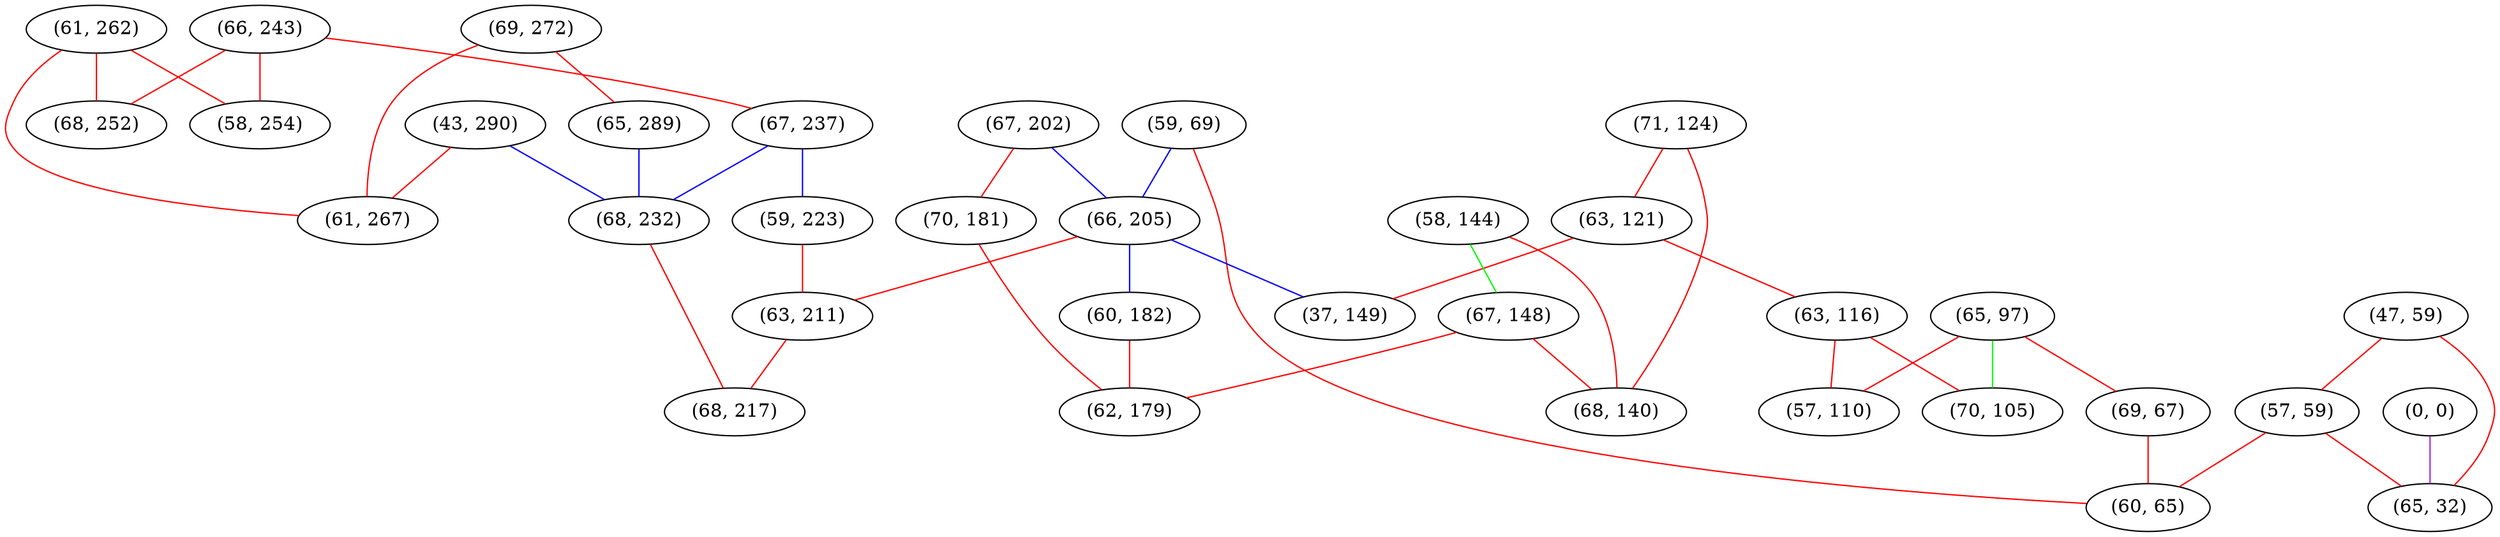 graph "" {
"(61, 262)";
"(66, 243)";
"(58, 254)";
"(43, 290)";
"(59, 69)";
"(71, 124)";
"(65, 97)";
"(68, 252)";
"(69, 272)";
"(67, 237)";
"(67, 202)";
"(70, 181)";
"(66, 205)";
"(63, 121)";
"(58, 144)";
"(47, 59)";
"(0, 0)";
"(60, 182)";
"(63, 116)";
"(57, 59)";
"(57, 110)";
"(59, 223)";
"(65, 289)";
"(69, 67)";
"(70, 105)";
"(68, 232)";
"(63, 211)";
"(67, 148)";
"(61, 267)";
"(68, 140)";
"(60, 65)";
"(37, 149)";
"(62, 179)";
"(68, 217)";
"(65, 32)";
"(61, 262)" -- "(68, 252)"  [color=red, key=0, weight=1];
"(61, 262)" -- "(58, 254)"  [color=red, key=0, weight=1];
"(61, 262)" -- "(61, 267)"  [color=red, key=0, weight=1];
"(66, 243)" -- "(68, 252)"  [color=red, key=0, weight=1];
"(66, 243)" -- "(58, 254)"  [color=red, key=0, weight=1];
"(66, 243)" -- "(67, 237)"  [color=red, key=0, weight=1];
"(43, 290)" -- "(68, 232)"  [color=blue, key=0, weight=3];
"(43, 290)" -- "(61, 267)"  [color=red, key=0, weight=1];
"(59, 69)" -- "(66, 205)"  [color=blue, key=0, weight=3];
"(59, 69)" -- "(60, 65)"  [color=red, key=0, weight=1];
"(71, 124)" -- "(68, 140)"  [color=red, key=0, weight=1];
"(71, 124)" -- "(63, 121)"  [color=red, key=0, weight=1];
"(65, 97)" -- "(70, 105)"  [color=green, key=0, weight=2];
"(65, 97)" -- "(57, 110)"  [color=red, key=0, weight=1];
"(65, 97)" -- "(69, 67)"  [color=red, key=0, weight=1];
"(69, 272)" -- "(65, 289)"  [color=red, key=0, weight=1];
"(69, 272)" -- "(61, 267)"  [color=red, key=0, weight=1];
"(67, 237)" -- "(59, 223)"  [color=blue, key=0, weight=3];
"(67, 237)" -- "(68, 232)"  [color=blue, key=0, weight=3];
"(67, 202)" -- "(66, 205)"  [color=blue, key=0, weight=3];
"(67, 202)" -- "(70, 181)"  [color=red, key=0, weight=1];
"(70, 181)" -- "(62, 179)"  [color=red, key=0, weight=1];
"(66, 205)" -- "(63, 211)"  [color=red, key=0, weight=1];
"(66, 205)" -- "(60, 182)"  [color=blue, key=0, weight=3];
"(66, 205)" -- "(37, 149)"  [color=blue, key=0, weight=3];
"(63, 121)" -- "(63, 116)"  [color=red, key=0, weight=1];
"(63, 121)" -- "(37, 149)"  [color=red, key=0, weight=1];
"(58, 144)" -- "(68, 140)"  [color=red, key=0, weight=1];
"(58, 144)" -- "(67, 148)"  [color=green, key=0, weight=2];
"(47, 59)" -- "(65, 32)"  [color=red, key=0, weight=1];
"(47, 59)" -- "(57, 59)"  [color=red, key=0, weight=1];
"(0, 0)" -- "(65, 32)"  [color=purple, key=0, weight=4];
"(60, 182)" -- "(62, 179)"  [color=red, key=0, weight=1];
"(63, 116)" -- "(70, 105)"  [color=red, key=0, weight=1];
"(63, 116)" -- "(57, 110)"  [color=red, key=0, weight=1];
"(57, 59)" -- "(65, 32)"  [color=red, key=0, weight=1];
"(57, 59)" -- "(60, 65)"  [color=red, key=0, weight=1];
"(59, 223)" -- "(63, 211)"  [color=red, key=0, weight=1];
"(65, 289)" -- "(68, 232)"  [color=blue, key=0, weight=3];
"(69, 67)" -- "(60, 65)"  [color=red, key=0, weight=1];
"(68, 232)" -- "(68, 217)"  [color=red, key=0, weight=1];
"(63, 211)" -- "(68, 217)"  [color=red, key=0, weight=1];
"(67, 148)" -- "(62, 179)"  [color=red, key=0, weight=1];
"(67, 148)" -- "(68, 140)"  [color=red, key=0, weight=1];
}
